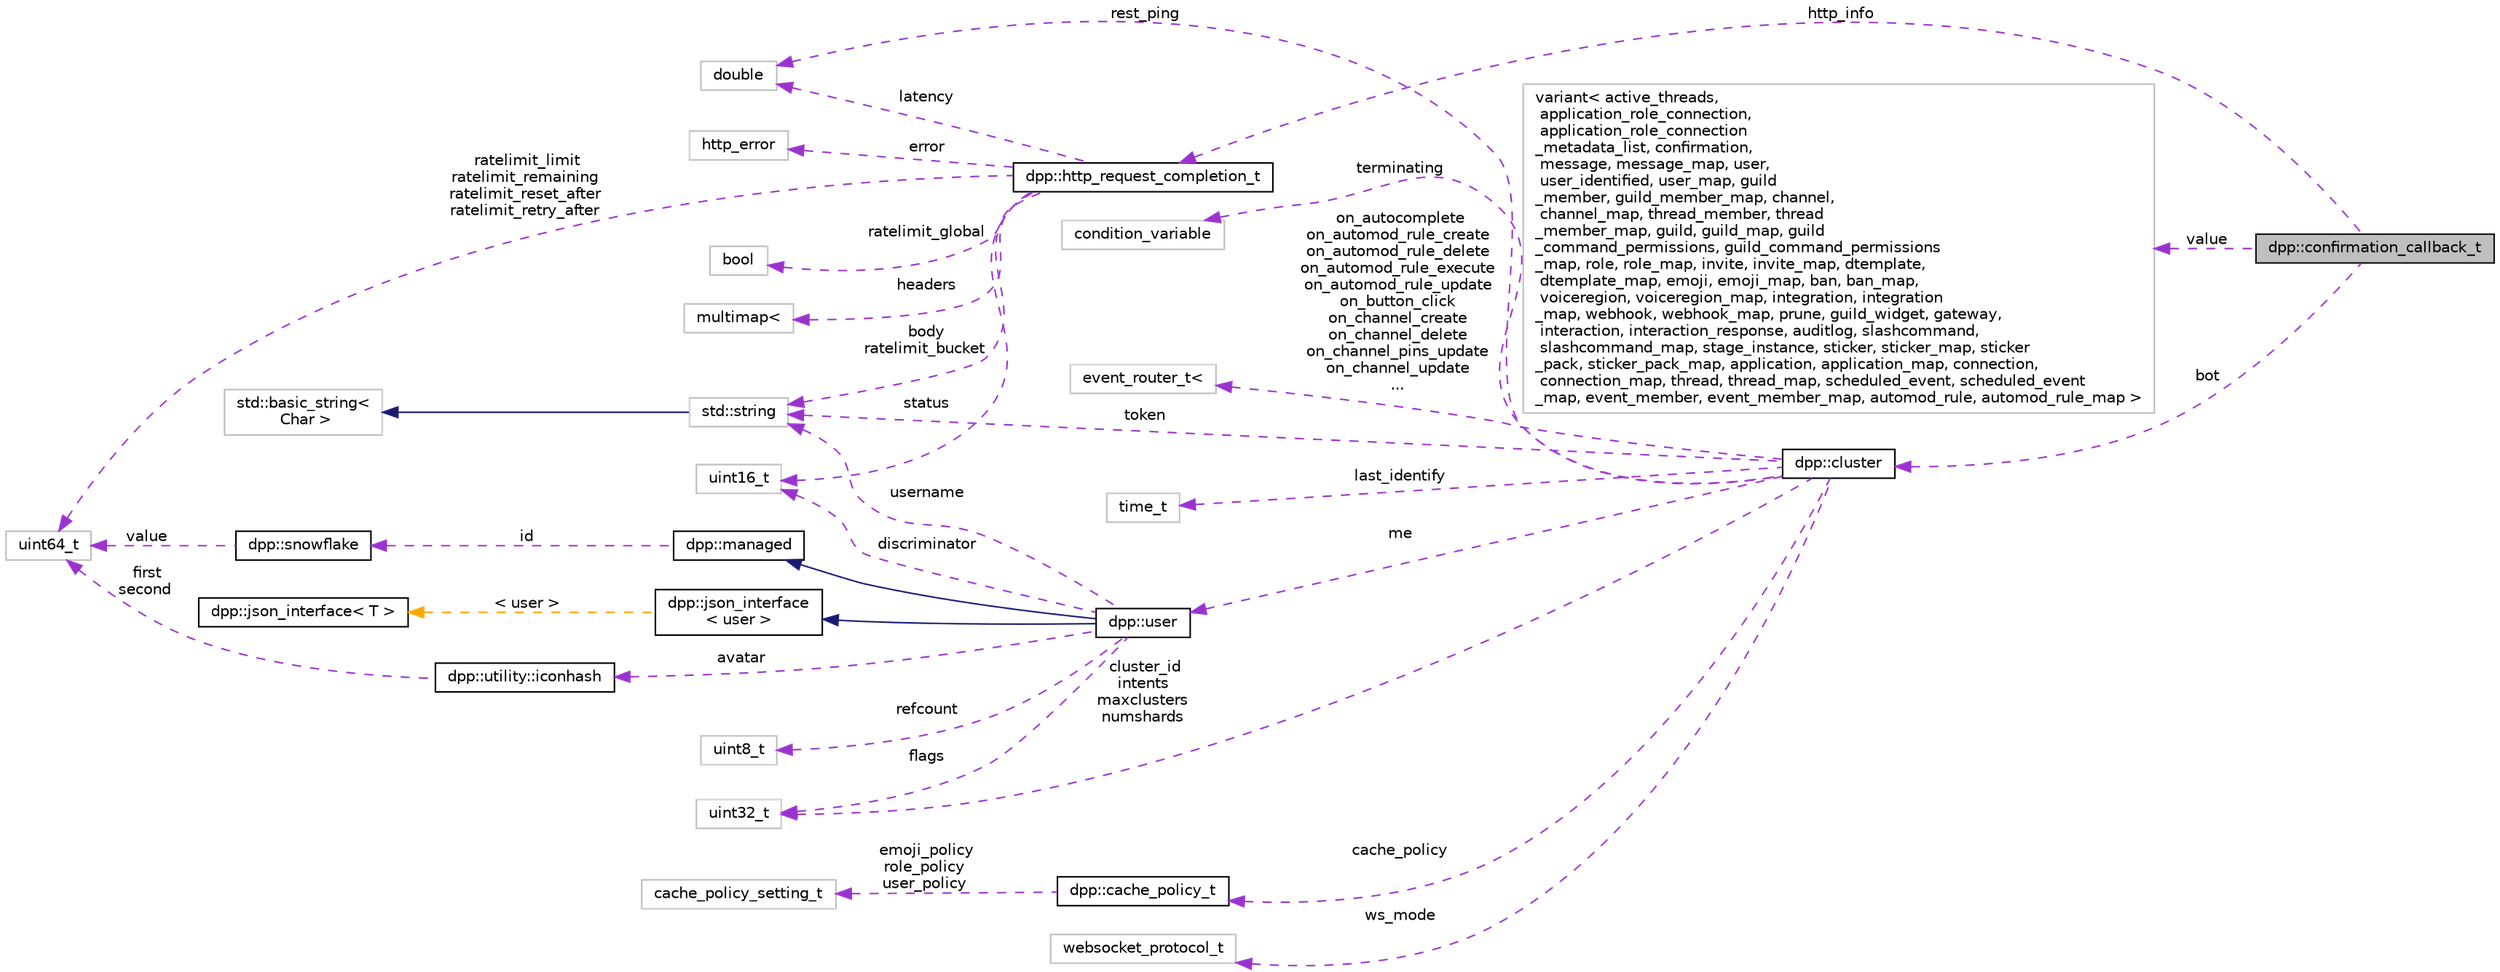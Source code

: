 digraph "dpp::confirmation_callback_t"
{
 // INTERACTIVE_SVG=YES
 // LATEX_PDF_SIZE
  bgcolor="transparent";
  edge [fontname="Helvetica",fontsize="10",labelfontname="Helvetica",labelfontsize="10"];
  node [fontname="Helvetica",fontsize="10",shape=record];
  rankdir="LR";
  Node1 [label="dpp::confirmation_callback_t",height=0.2,width=0.4,color="black", fillcolor="grey75", style="filled", fontcolor="black",tooltip="The results of a REST call wrapped in a convenient struct."];
  Node2 -> Node1 [dir="back",color="darkorchid3",fontsize="10",style="dashed",label=" http_info" ,fontname="Helvetica"];
  Node2 [label="dpp::http_request_completion_t",height=0.2,width=0.4,color="black",URL="$structdpp_1_1http__request__completion__t.html",tooltip="The result of any HTTP request. Contains the headers, vital rate limit figures, and returned request ..."];
  Node3 -> Node2 [dir="back",color="darkorchid3",fontsize="10",style="dashed",label=" headers" ,fontname="Helvetica"];
  Node3 [label="multimap\<",height=0.2,width=0.4,color="grey75",tooltip=" "];
  Node4 -> Node2 [dir="back",color="darkorchid3",fontsize="10",style="dashed",label=" status" ,fontname="Helvetica"];
  Node4 [label="uint16_t",height=0.2,width=0.4,color="grey75",tooltip=" "];
  Node5 -> Node2 [dir="back",color="darkorchid3",fontsize="10",style="dashed",label=" error" ,fontname="Helvetica"];
  Node5 [label="http_error",height=0.2,width=0.4,color="grey75",tooltip=" "];
  Node6 -> Node2 [dir="back",color="darkorchid3",fontsize="10",style="dashed",label=" body\nratelimit_bucket" ,fontname="Helvetica"];
  Node6 [label="std::string",height=0.2,width=0.4,color="grey75",tooltip=" "];
  Node7 -> Node6 [dir="back",color="midnightblue",fontsize="10",style="solid",fontname="Helvetica"];
  Node7 [label="std::basic_string\<\l Char \>",height=0.2,width=0.4,color="grey75",tooltip=" "];
  Node8 -> Node2 [dir="back",color="darkorchid3",fontsize="10",style="dashed",label=" ratelimit_limit\nratelimit_remaining\nratelimit_reset_after\nratelimit_retry_after" ,fontname="Helvetica"];
  Node8 [label="uint64_t",height=0.2,width=0.4,color="grey75",tooltip=" "];
  Node9 -> Node2 [dir="back",color="darkorchid3",fontsize="10",style="dashed",label=" ratelimit_global" ,fontname="Helvetica"];
  Node9 [label="bool",height=0.2,width=0.4,color="grey75",tooltip=" "];
  Node10 -> Node2 [dir="back",color="darkorchid3",fontsize="10",style="dashed",label=" latency" ,fontname="Helvetica"];
  Node10 [label="double",height=0.2,width=0.4,color="grey75",tooltip=" "];
  Node11 -> Node1 [dir="back",color="darkorchid3",fontsize="10",style="dashed",label=" value" ,fontname="Helvetica"];
  Node11 [label="variant\< active_threads,\l application_role_connection,\l application_role_connection\l_metadata_list, confirmation,\l message, message_map, user,\l user_identified, user_map, guild\l_member, guild_member_map, channel,\l channel_map, thread_member, thread\l_member_map, guild, guild_map, guild\l_command_permissions, guild_command_permissions\l_map, role, role_map, invite, invite_map, dtemplate,\l dtemplate_map, emoji, emoji_map, ban, ban_map,\l voiceregion, voiceregion_map, integration, integration\l_map, webhook, webhook_map, prune, guild_widget, gateway,\l interaction, interaction_response, auditlog, slashcommand,\l slashcommand_map, stage_instance, sticker, sticker_map, sticker\l_pack, sticker_pack_map, application, application_map, connection,\l connection_map, thread, thread_map, scheduled_event, scheduled_event\l_map, event_member, event_member_map, automod_rule, automod_rule_map \>",height=0.2,width=0.4,color="grey75",tooltip=" "];
  Node12 -> Node1 [dir="back",color="darkorchid3",fontsize="10",style="dashed",label=" bot" ,fontname="Helvetica"];
  Node12 [label="dpp::cluster",height=0.2,width=0.4,color="black",URL="$classdpp_1_1cluster.html",tooltip="The cluster class represents a group of shards and a command queue for sending and receiving commands..."];
  Node6 -> Node12 [dir="back",color="darkorchid3",fontsize="10",style="dashed",label=" token" ,fontname="Helvetica"];
  Node13 -> Node12 [dir="back",color="darkorchid3",fontsize="10",style="dashed",label=" last_identify" ,fontname="Helvetica"];
  Node13 [label="time_t",height=0.2,width=0.4,color="grey75",tooltip=" "];
  Node14 -> Node12 [dir="back",color="darkorchid3",fontsize="10",style="dashed",label=" cluster_id\nintents\nmaxclusters\nnumshards" ,fontname="Helvetica"];
  Node14 [label="uint32_t",height=0.2,width=0.4,color="grey75",tooltip=" "];
  Node10 -> Node12 [dir="back",color="darkorchid3",fontsize="10",style="dashed",label=" rest_ping" ,fontname="Helvetica"];
  Node15 -> Node12 [dir="back",color="darkorchid3",fontsize="10",style="dashed",label=" me" ,fontname="Helvetica"];
  Node15 [label="dpp::user",height=0.2,width=0.4,color="black",URL="$classdpp_1_1user.html",tooltip="Represents a user on discord. May or may not be a member of a dpp::guild."];
  Node16 -> Node15 [dir="back",color="midnightblue",fontsize="10",style="solid",fontname="Helvetica"];
  Node16 [label="dpp::managed",height=0.2,width=0.4,color="black",URL="$classdpp_1_1managed.html",tooltip="The managed class is the base class for various types that can be stored in a cache that are identifi..."];
  Node17 -> Node16 [dir="back",color="darkorchid3",fontsize="10",style="dashed",label=" id" ,fontname="Helvetica"];
  Node17 [label="dpp::snowflake",height=0.2,width=0.4,color="black",URL="$classdpp_1_1snowflake.html",tooltip="A container for a 64 bit unsigned value representing many things on discord. This value is known in d..."];
  Node8 -> Node17 [dir="back",color="darkorchid3",fontsize="10",style="dashed",label=" value" ,fontname="Helvetica"];
  Node18 -> Node15 [dir="back",color="midnightblue",fontsize="10",style="solid",fontname="Helvetica"];
  Node18 [label="dpp::json_interface\l\< user \>",height=0.2,width=0.4,color="black",URL="$structdpp_1_1json__interface.html",tooltip=" "];
  Node19 -> Node18 [dir="back",color="orange",fontsize="10",style="dashed",label=" \< user \>" ,fontname="Helvetica"];
  Node19 [label="dpp::json_interface\< T \>",height=0.2,width=0.4,color="black",URL="$structdpp_1_1json__interface.html",tooltip="Represents an interface for an object that can optionally implement functions for converting to and f..."];
  Node6 -> Node15 [dir="back",color="darkorchid3",fontsize="10",style="dashed",label=" username" ,fontname="Helvetica"];
  Node20 -> Node15 [dir="back",color="darkorchid3",fontsize="10",style="dashed",label=" avatar" ,fontname="Helvetica"];
  Node20 [label="dpp::utility::iconhash",height=0.2,width=0.4,color="black",URL="$structdpp_1_1utility_1_1iconhash.html",tooltip="Store a 128 bit icon hash (profile picture, server icon etc) as a 128 bit binary value made of two ui..."];
  Node8 -> Node20 [dir="back",color="darkorchid3",fontsize="10",style="dashed",label=" first\nsecond" ,fontname="Helvetica"];
  Node14 -> Node15 [dir="back",color="darkorchid3",fontsize="10",style="dashed",label=" flags" ,fontname="Helvetica"];
  Node4 -> Node15 [dir="back",color="darkorchid3",fontsize="10",style="dashed",label=" discriminator" ,fontname="Helvetica"];
  Node21 -> Node15 [dir="back",color="darkorchid3",fontsize="10",style="dashed",label=" refcount" ,fontname="Helvetica"];
  Node21 [label="uint8_t",height=0.2,width=0.4,color="grey75",tooltip=" "];
  Node22 -> Node12 [dir="back",color="darkorchid3",fontsize="10",style="dashed",label=" cache_policy" ,fontname="Helvetica"];
  Node22 [label="dpp::cache_policy_t",height=0.2,width=0.4,color="black",URL="$structdpp_1_1cache__policy__t.html",tooltip="Represents the caching policy of the cluster."];
  Node23 -> Node22 [dir="back",color="darkorchid3",fontsize="10",style="dashed",label=" emoji_policy\nrole_policy\nuser_policy" ,fontname="Helvetica"];
  Node23 [label="cache_policy_setting_t",height=0.2,width=0.4,color="grey75",tooltip=" "];
  Node24 -> Node12 [dir="back",color="darkorchid3",fontsize="10",style="dashed",label=" ws_mode" ,fontname="Helvetica"];
  Node24 [label="websocket_protocol_t",height=0.2,width=0.4,color="grey75",tooltip=" "];
  Node25 -> Node12 [dir="back",color="darkorchid3",fontsize="10",style="dashed",label=" terminating" ,fontname="Helvetica"];
  Node25 [label="condition_variable",height=0.2,width=0.4,color="grey75",tooltip=" "];
  Node26 -> Node12 [dir="back",color="darkorchid3",fontsize="10",style="dashed",label=" on_autocomplete\non_automod_rule_create\non_automod_rule_delete\non_automod_rule_execute\non_automod_rule_update\non_button_click\non_channel_create\non_channel_delete\non_channel_pins_update\non_channel_update\n..." ,fontname="Helvetica"];
  Node26 [label="event_router_t\<",height=0.2,width=0.4,color="grey75",tooltip=" "];
}
